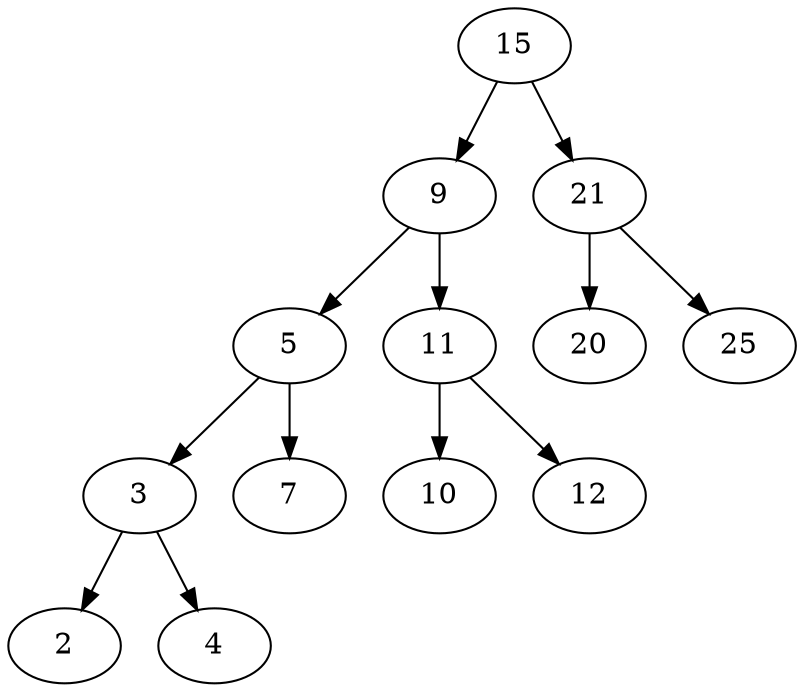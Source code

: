 digraph tree {
15 -> 9;
15 -> 21;
9 -> 5;
9 -> 11;
5 -> 3;
5 -> 7;
3 -> 2;
3 -> 4;
11 -> 10;
11 -> 12;
21 -> 20;
21 -> 25;
}
